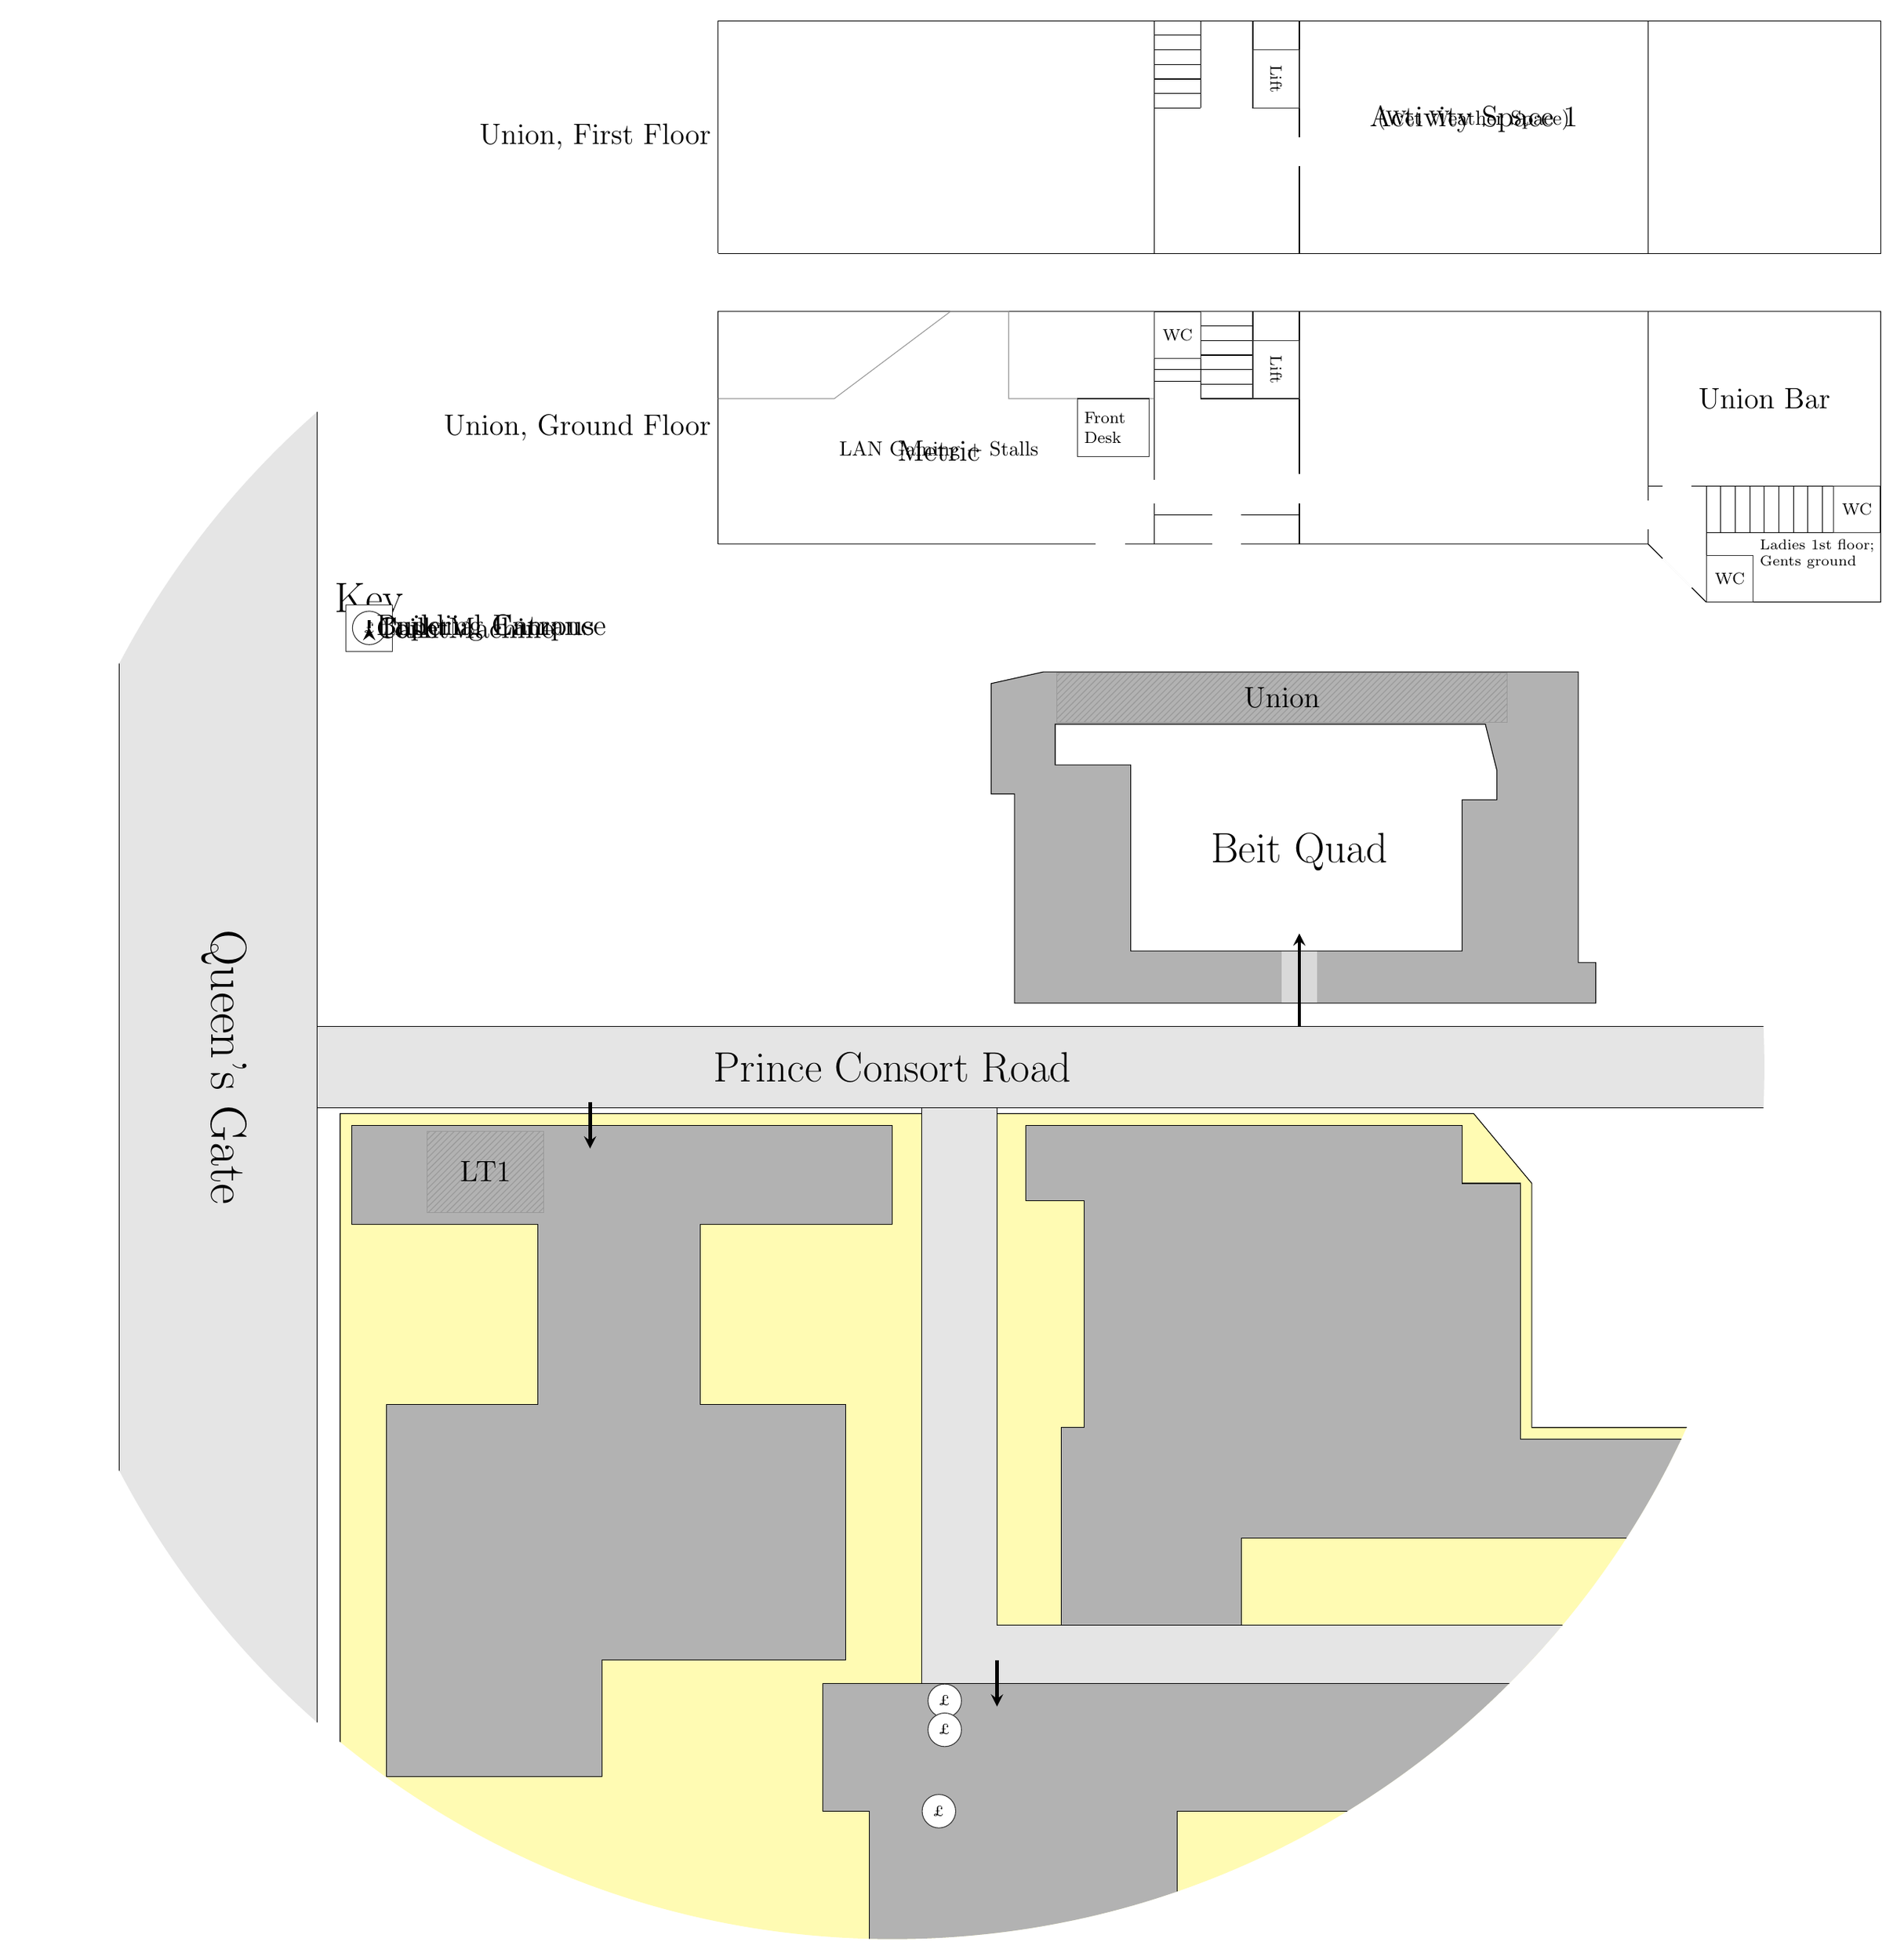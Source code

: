 %  Coordinates are shifted and scaled Long/Lat values
%  (0, 0) maps to (-0.178, 51.5)
%  Rotated clockwise, and slanted into look perpendicular
%  Values have been pre-multipled by 100 to make sure there's no undeflow issues

\begin{tikzpicture}

\begin{scope} % Campus Map {{{
\clip (-7,-2) circle (15);

%  Key {{{
\node (key) at (-16, 6) [font=\huge] {Key};
\begin{scope}[font=\Large,minimum height=\baselineskip,minimum width=\baselineskip];

	\node at ([below=6mm] key.south) [minimum width=8mm,minimum height=8mm,fill=yellow!30,draw=black!80] {};
	\node at ([below=6mm, right=10mm] key.south) [right] {Imperial Campus};

	\node at ([below=15mm] key.south) [minimum width=8mm,minimum height=8mm,fill=white,draw=black!80,font=\footnotesize] {WC};
	\node at ([below=15mm, right=10mm] key.south) [right] {Toilet};

	\node at ([below=24mm] key.south) [circle,fill=white,draw=black!80,font=\scriptsize] {\textsterling};
	\node at ([below=24mm, right=10mm] key.south) [right] {Cash Machine};

	\coordinate (entkey) at ([below=33mm] key.south);
	\draw [->,>=stealth,ultra thick] ([left=4pt] entkey) -- ([right=4pt] entkey);
	\node at ([below=33mm, right=10mm] key.south) [right] {Building Entrance};
\end{scope}
%}}}

% Beit Quad (Outer) {{{
\draw[fill=gray!60]
		(  5.1, - 0.9) --
		(  5.1, - 0.2) --
		(  4.8, - 0.2) --
		(  4.8,   4.8) --
		(- 4.4,   4.8) --
		(- 5.3,   4.6) --
		(- 5.3,   2.7) --
		(- 4.9,   2.7) --
		(- 4.9, - 0.9) --
		cycle
	; %}}}

% Beit Quad (Archway) {{{
\draw[fill=gray!30,draw=gray!30]
		(- 0.3, - 0.88) --
		(- 0.3,   0.01) --
		(  0.3,   0.01) --
		(  0.3, - 0.88) --
		cycle
	; %}}}

% Beit Quad (Inner) {{{
\draw[fill=white]
		(  2.8,   2.6) --
		(  3.4,   2.6) --
		(  3.4,   3.1) --
		(  3.2,   3.9) --
		(- 4.2,   3.9) --
		(- 4.2,   3.2) --
		(- 2.9,   3.2) --
		(- 2.9,   0.0) --
		(  2.8,   0.0) --
		cycle
	; %}}}

\node at ( 0,  1.7) [font=\huge] {Beit Quad};

\node[minimum width=7.75cm,minimum height=0.85cm,font=\Large,
	pattern=north east lines,pattern color=black!40,draw=black!40]
	at (-0.3,4.36) {Union};

%  Imperial Campus {{{
\draw[fill=yellow!30]
		(-16.5, - 2.8) --
		(  3.0, - 2.8) --
		(  4.0, - 4.0) --
		(  4.0, - 8.2) --
		( 10.0, - 8.2) --
		( 10.0, - 2.8) --
		( 20.0, - 2.8) --
		( 20.0, -21.0) --
		(-16.5, -21.0) --
		cycle
	; %}}}

% Blackett / Huley {{{
\draw[fill=gray!60]
		(-16.3, - 3.0) --
		(-16.3, - 4.7) --
		(-13.1, - 4.7) --
		(-13.1, - 7.8) --
		(-15.7, - 7.8) --
		(-15.7, -14.2) --
		(-12.0, -14.2) --
		(-12.0, -12.2) --
		(- 7.8, -12.2) --
		(- 7.8, - 7.8) --
		(-10.3, - 7.8) --
		(-10.3, - 4.7) --
		(- 7.0, - 4.7) --
		(- 7.0, - 3.0) --
		cycle
	; %}}}

\node [minimum height=1.4cm,minimum width=2cm,pattern=north east lines,
	pattern color=black!40,draw=black!40,font=\Large]
	at (-14, -3.8) {LT1};

% That Random Building (Group) {{{
\draw[fill=gray!60]
		(- 4.7, - 4.3) --
		(- 3.7, - 4.3) --
		(- 3.7, - 8.2) --
		(- 4.1, - 8.2) --
		(- 4.1, -11.6) --
		(- 1.0, -11.6) --
		(- 1.0, -10.1) --
		( 10.0, -10.1) --
		( 10.0, - 8.4) --
		(  3.8, - 8.4) --
		(  3.8, - 4.0) --
		(  2.8, - 4.0) --
		(  2.8, - 3.0) --
		(- 4.7, - 3.0) --
		cycle
	; %}}}

% Sherfield / Library {{{
\draw[fill=gray!60]
		( 13.4, -12.6) --
		(- 8.2, -12.6) --
		(- 8.2, -14.8) --
		(- 7.4, -14.8) --
		(- 7.4, -17.2) --
		(- 8.0, -17.2) --
		(- 8.0, -20.3) --
		(- 1.1, -20.3) --
		(- 1.1, -17.2) --
		(- 2.1, -17.2) --
		(- 2.1, -14.8) --
		( 13.4, -14.8) --
		cycle
	; %}}}

% Calendar Road {{{
\draw[fill=gray!20]
		(- 6.5, -12.6) --
		(  5.2, -12.6) --
		(  5.2, -11.6) --
		(- 5.2, -11.6) --
		(- 5.2, - 2.7) --
		(- 6.5, - 2.7) --
		cycle
	; %}}}

% Prince Consort Road {{{
\draw[fill=gray!20]
		( 23.3, - 1.3) --
		(-17.5, - 1.3) --
		(-17.5, - 2.7) --
		( 23.3, - 2.7) --
		cycle
	; %}}}

\node at (-7, -2) [font=\huge] {Prince Consort Road};

% Queen's Gate {{{
\draw[fill=gray!20]
		(-16.9, -18.7) --
		(-16.9, 15.3) --
		(-20.3, 15.3) --
		(-20.3, -18.7) --
		cycle
	; %}}}

\node at (-18.5, -2) [rotate=-90,font=\Huge] {Queen's Gate};

% Useful Entrances
\draw[->,>=stealth,ultra thick] (0, - 1.3) -- (0,  0.3); % Beit
\draw[<-,>=stealth,ultra thick] (-5.2,-13.0) -- (-5.2,-12.2); % Sherfield
\draw[<-,>=stealth,ultra thick] (-12.2,-3.4) -- (-12.2,-2.6); % Blackett

\end{scope} %}}}

\begin{scope}[shift={(-10,7)}] % Union Floor G Map {{{

	\draw (0, 0) -- (16, 0) -- (17, -1) -- (20, -1) -- (20, 4) -- (0, 4) -- (0,0) node [pos=0.5,left,font=\Large] {Union, Ground Floor};

	\draw (7.5, 0.5) -- (10, 0.5); % Inner Doors
	\draw (7.5,  0) -- (7.5,  4); % Metric / Hall
	\draw (10, 0) -- (10, 4); % Hall / 568
	\draw (16, 0) -- (16, 4); % 568 / Union Bar
	\draw (16, 1) -- (20, 1); % South of Union Bar
	\draw (17,-1) -- (17, 1); % East of NE corner entrance

	% NE steps to ladies
	\foreach \x in {17.25,17.5,17.75,18,18.25,18.5,18.75,19}{
		\draw (\x, 1) -- (\x, 0.2);
	}
	\draw (17, 0.2) -- (19.25, 0.2);

	% Main staircase
	\foreach \y in {2.5, 2.75, 3, 3.25, 3.5, 3.75}{
		\draw (8.3,\y) -- (9.2,\y);
	}
	\draw (8.3, 2.5) -- (8.3, 4);
	\draw (9.2, 2.5) -- (9.2, 4);

	% Stairs down to 'ground floor' toilets
	\foreach \y in {2.8, 3, 3.2}{
		\draw (7.5,\y) -- (8.3,\y);
	}

	% Main lift
	\node at (9.6, 3) [rotate=-90,font=\footnotesize,minimum height=8mm,minimum width=10mm,draw=black!80] {Lift};

	% Toilets
	\node at (7.5,4) % Main entry, both (steps! :/)
		[below right,minimum width=8mm,minimum height=8mm,fill=white,draw=black!80,font=\footnotesize] {WC};
	\node at (20,1) % NE, Ladies (1st Floor)
		[below left,minimum width=8mm,minimum height=8mm,fill=white,draw=black!80,font=\footnotesize] {WC};
	\node at (17,-1) % NE, Gents (outside Union Bar)
		[above right,minimum width=8mm,minimum height=8mm,fill=white,draw=black!80,font=\footnotesize] {WC};
	\node at (17.8,0.2) [below right,text width=2cm,font=\scriptsize] {Ladies 1st floor;\\ Gents ground};

	% Doors
	\begin{scope}[draw=white!100,thick]
		\draw (8.5,0) -- (9,0); % Main entrance
		\draw (8.5,0.5) -- (9,0.5); % Main entrance inner

		\draw (6.5,0) -- (7,0); % Metric external
		\draw (7.5,0.7) -- (7.5,1.1); % Metric internal

		\draw (10,0.7) -- (10,1.2); % 568 Internal

		\draw (16,0.25) -- (16,0.75); %568 <-> NE
		\draw (16.25,-0.25) -- (16.75,-0.75); % NE External
		\draw (16.25,1) -- (16.75,1); % Union bar
	\end{scope}

	% Rooms
	\node at (18,2.5) [font=\Large] {Union Bar};
	\node (met) at (3.8,1.6) [font=\Large] {Metric};
	\node at ([below=0.6cm] met) {LAN Gaming + Stalls};

	% Metric detailing
	\draw [draw=black!40] (7.5,2.5) -- (5,2.5) -- (5, 4) -- (4,4) -- (2,2.5) -- (0,2.5);
	\node at (6.8,2) [draw=black!80,text width=1cm,minimum width=1cm,minimum height=1cm,font=\footnotesize] {Front Desk};
\end{scope} %}}}

\begin{scope}[shift={(-10,12)}] % Union Floor 1 Map {{{

	\draw (0, 0) -- (20, 0) -- (20, 4) -- (0, 4) -- (0,0) node [pos=0.5,left,font=\Large] {Union, First Floor};

	\draw (7.5,  0) -- (7.5,  4); % Metric / Hall
	\draw (10, 0) -- (10, 4); % Hall / 568
	\draw (16, 0) -- (16, 4); % 568 / Union Bar

	\foreach \y in {2.5, 2.75, 3, 3.25, 3.5, 3.75}{
		\draw (7.5,\y) -- (8.3,\y);
	}
	\draw (8.3, 2.5) -- (8.3, 4);
	\draw (9.2, 2.5) -- (9.2, 4);
	\node at (9.6, 3) [rotate=-90,font=\footnotesize,minimum height=8mm,minimum width=10mm,draw=black!80] {Lift};

	% Doors
	\begin{scope}[draw=white!100,thick]
		\draw (10, 1.5) -- (10, 2);
	\end{scope}

	\node (as1) at (13, 2.3) [font=\Large] {Activity Space 1};
	\node at ([below=0.6cm] as1) {(Wet Weather Space)};
\end{scope} %}}}

% Cash Points {{{
\node at (- 6.1,-12.9) [circle,fill=white,draw=black!80,font=\scriptsize] {\textsterling};
\node at (- 6.1,-13.4) [circle,fill=white,draw=black!80,font=\scriptsize] {\textsterling};
\node at (- 6.2,-14.8) [circle,fill=white,draw=black!80,font=\scriptsize] {\textsterling};
%}}}

\end{tikzpicture}


